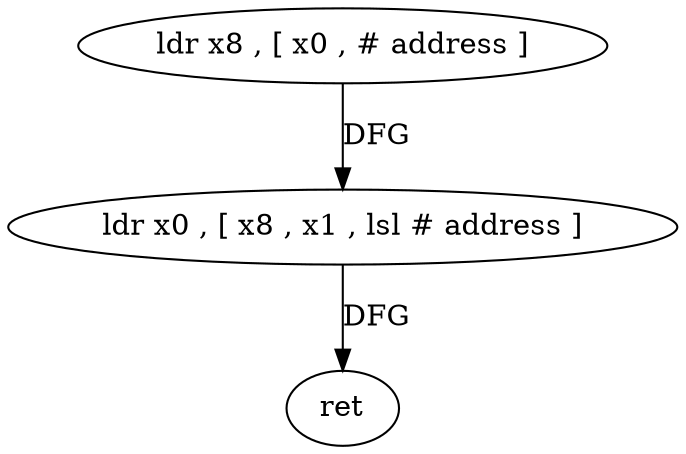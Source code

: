 digraph "func" {
"86868" [label = "ldr x8 , [ x0 , # address ]" ]
"86872" [label = "ldr x0 , [ x8 , x1 , lsl # address ]" ]
"86876" [label = "ret" ]
"86868" -> "86872" [ label = "DFG" ]
"86872" -> "86876" [ label = "DFG" ]
}
